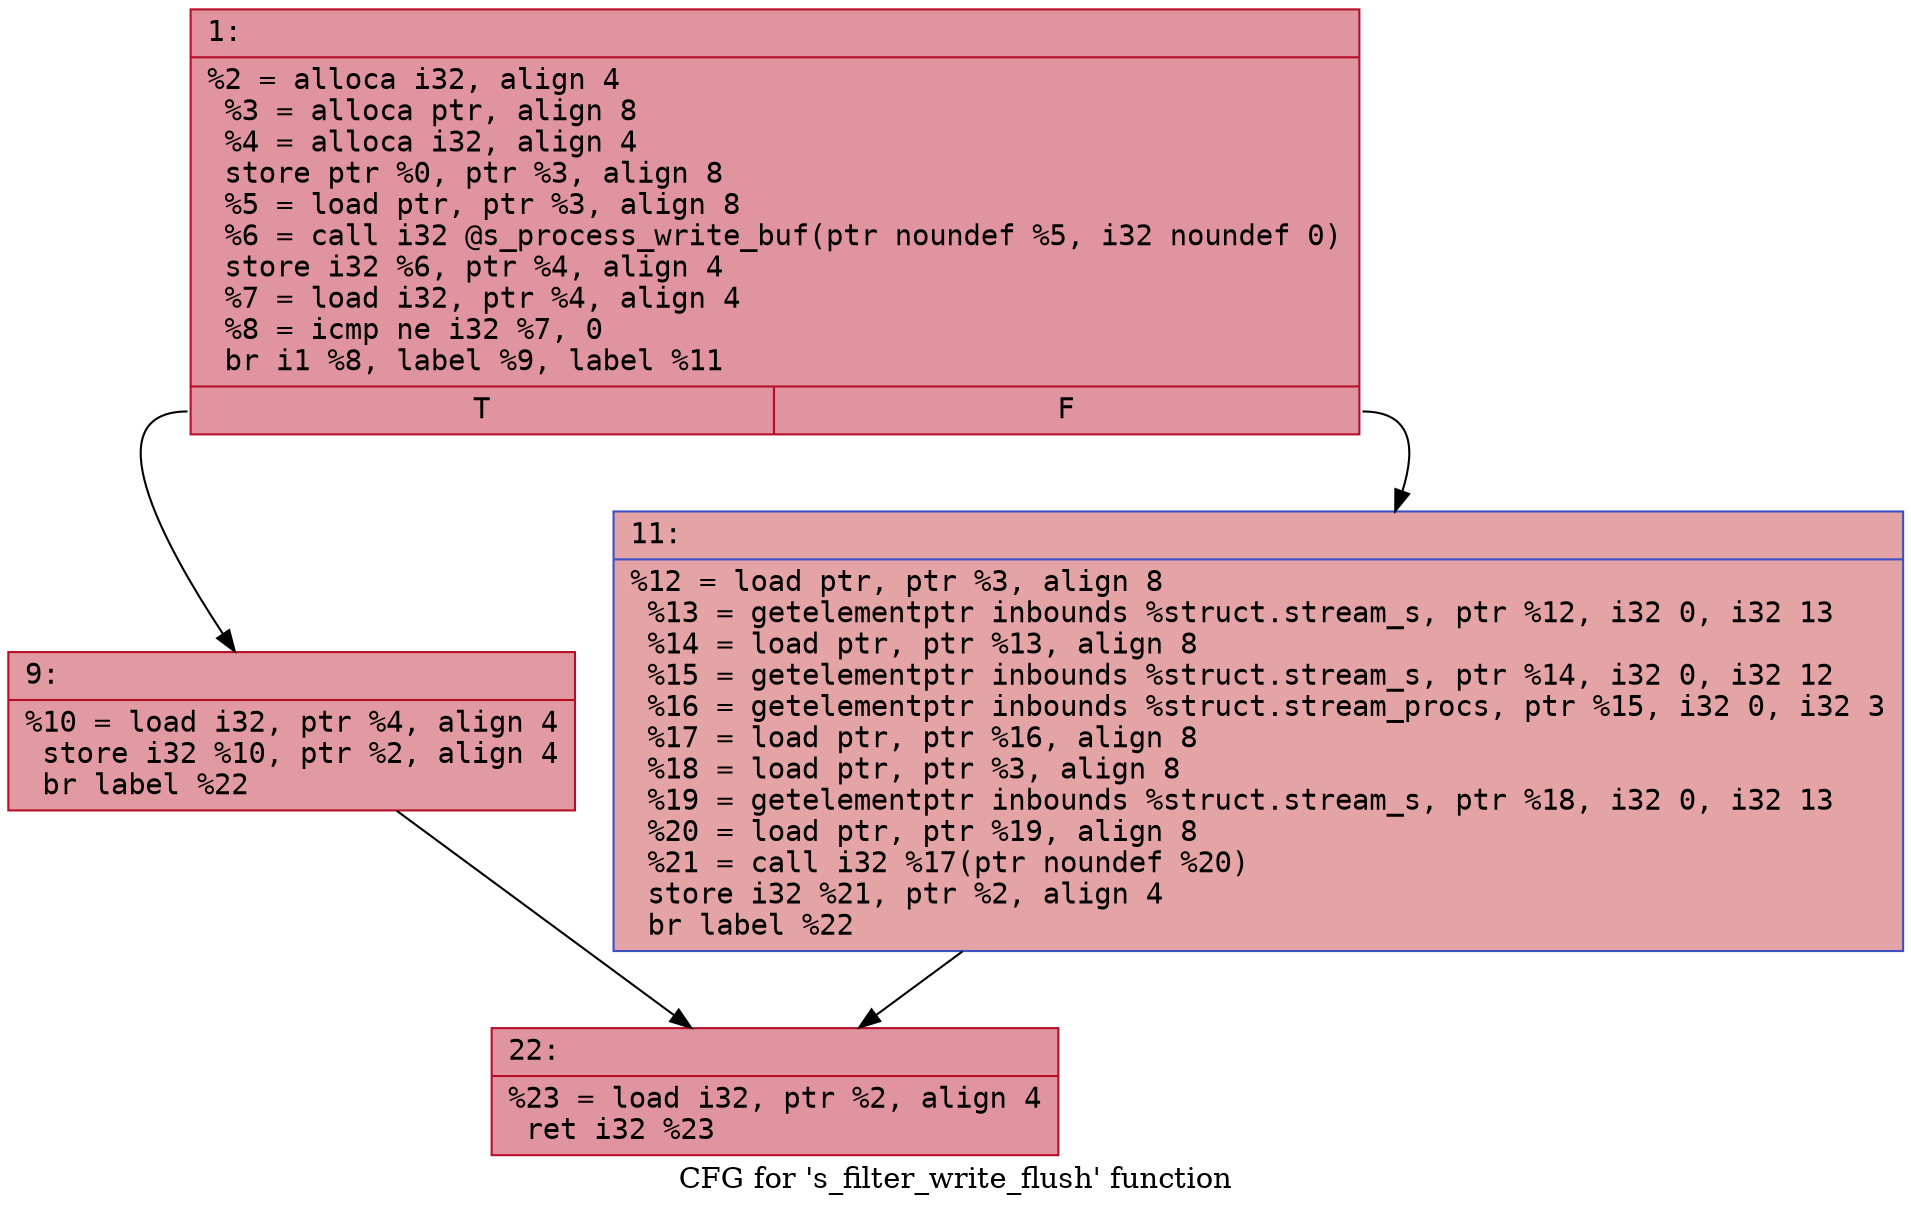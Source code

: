 digraph "CFG for 's_filter_write_flush' function" {
	label="CFG for 's_filter_write_flush' function";

	Node0x60000320f4d0 [shape=record,color="#b70d28ff", style=filled, fillcolor="#b70d2870" fontname="Courier",label="{1:\l|  %2 = alloca i32, align 4\l  %3 = alloca ptr, align 8\l  %4 = alloca i32, align 4\l  store ptr %0, ptr %3, align 8\l  %5 = load ptr, ptr %3, align 8\l  %6 = call i32 @s_process_write_buf(ptr noundef %5, i32 noundef 0)\l  store i32 %6, ptr %4, align 4\l  %7 = load i32, ptr %4, align 4\l  %8 = icmp ne i32 %7, 0\l  br i1 %8, label %9, label %11\l|{<s0>T|<s1>F}}"];
	Node0x60000320f4d0:s0 -> Node0x60000320f520[tooltip="1 -> 9\nProbability 62.50%" ];
	Node0x60000320f4d0:s1 -> Node0x60000320f570[tooltip="1 -> 11\nProbability 37.50%" ];
	Node0x60000320f520 [shape=record,color="#b70d28ff", style=filled, fillcolor="#bb1b2c70" fontname="Courier",label="{9:\l|  %10 = load i32, ptr %4, align 4\l  store i32 %10, ptr %2, align 4\l  br label %22\l}"];
	Node0x60000320f520 -> Node0x60000320f5c0[tooltip="9 -> 22\nProbability 100.00%" ];
	Node0x60000320f570 [shape=record,color="#3d50c3ff", style=filled, fillcolor="#c32e3170" fontname="Courier",label="{11:\l|  %12 = load ptr, ptr %3, align 8\l  %13 = getelementptr inbounds %struct.stream_s, ptr %12, i32 0, i32 13\l  %14 = load ptr, ptr %13, align 8\l  %15 = getelementptr inbounds %struct.stream_s, ptr %14, i32 0, i32 12\l  %16 = getelementptr inbounds %struct.stream_procs, ptr %15, i32 0, i32 3\l  %17 = load ptr, ptr %16, align 8\l  %18 = load ptr, ptr %3, align 8\l  %19 = getelementptr inbounds %struct.stream_s, ptr %18, i32 0, i32 13\l  %20 = load ptr, ptr %19, align 8\l  %21 = call i32 %17(ptr noundef %20)\l  store i32 %21, ptr %2, align 4\l  br label %22\l}"];
	Node0x60000320f570 -> Node0x60000320f5c0[tooltip="11 -> 22\nProbability 100.00%" ];
	Node0x60000320f5c0 [shape=record,color="#b70d28ff", style=filled, fillcolor="#b70d2870" fontname="Courier",label="{22:\l|  %23 = load i32, ptr %2, align 4\l  ret i32 %23\l}"];
}
